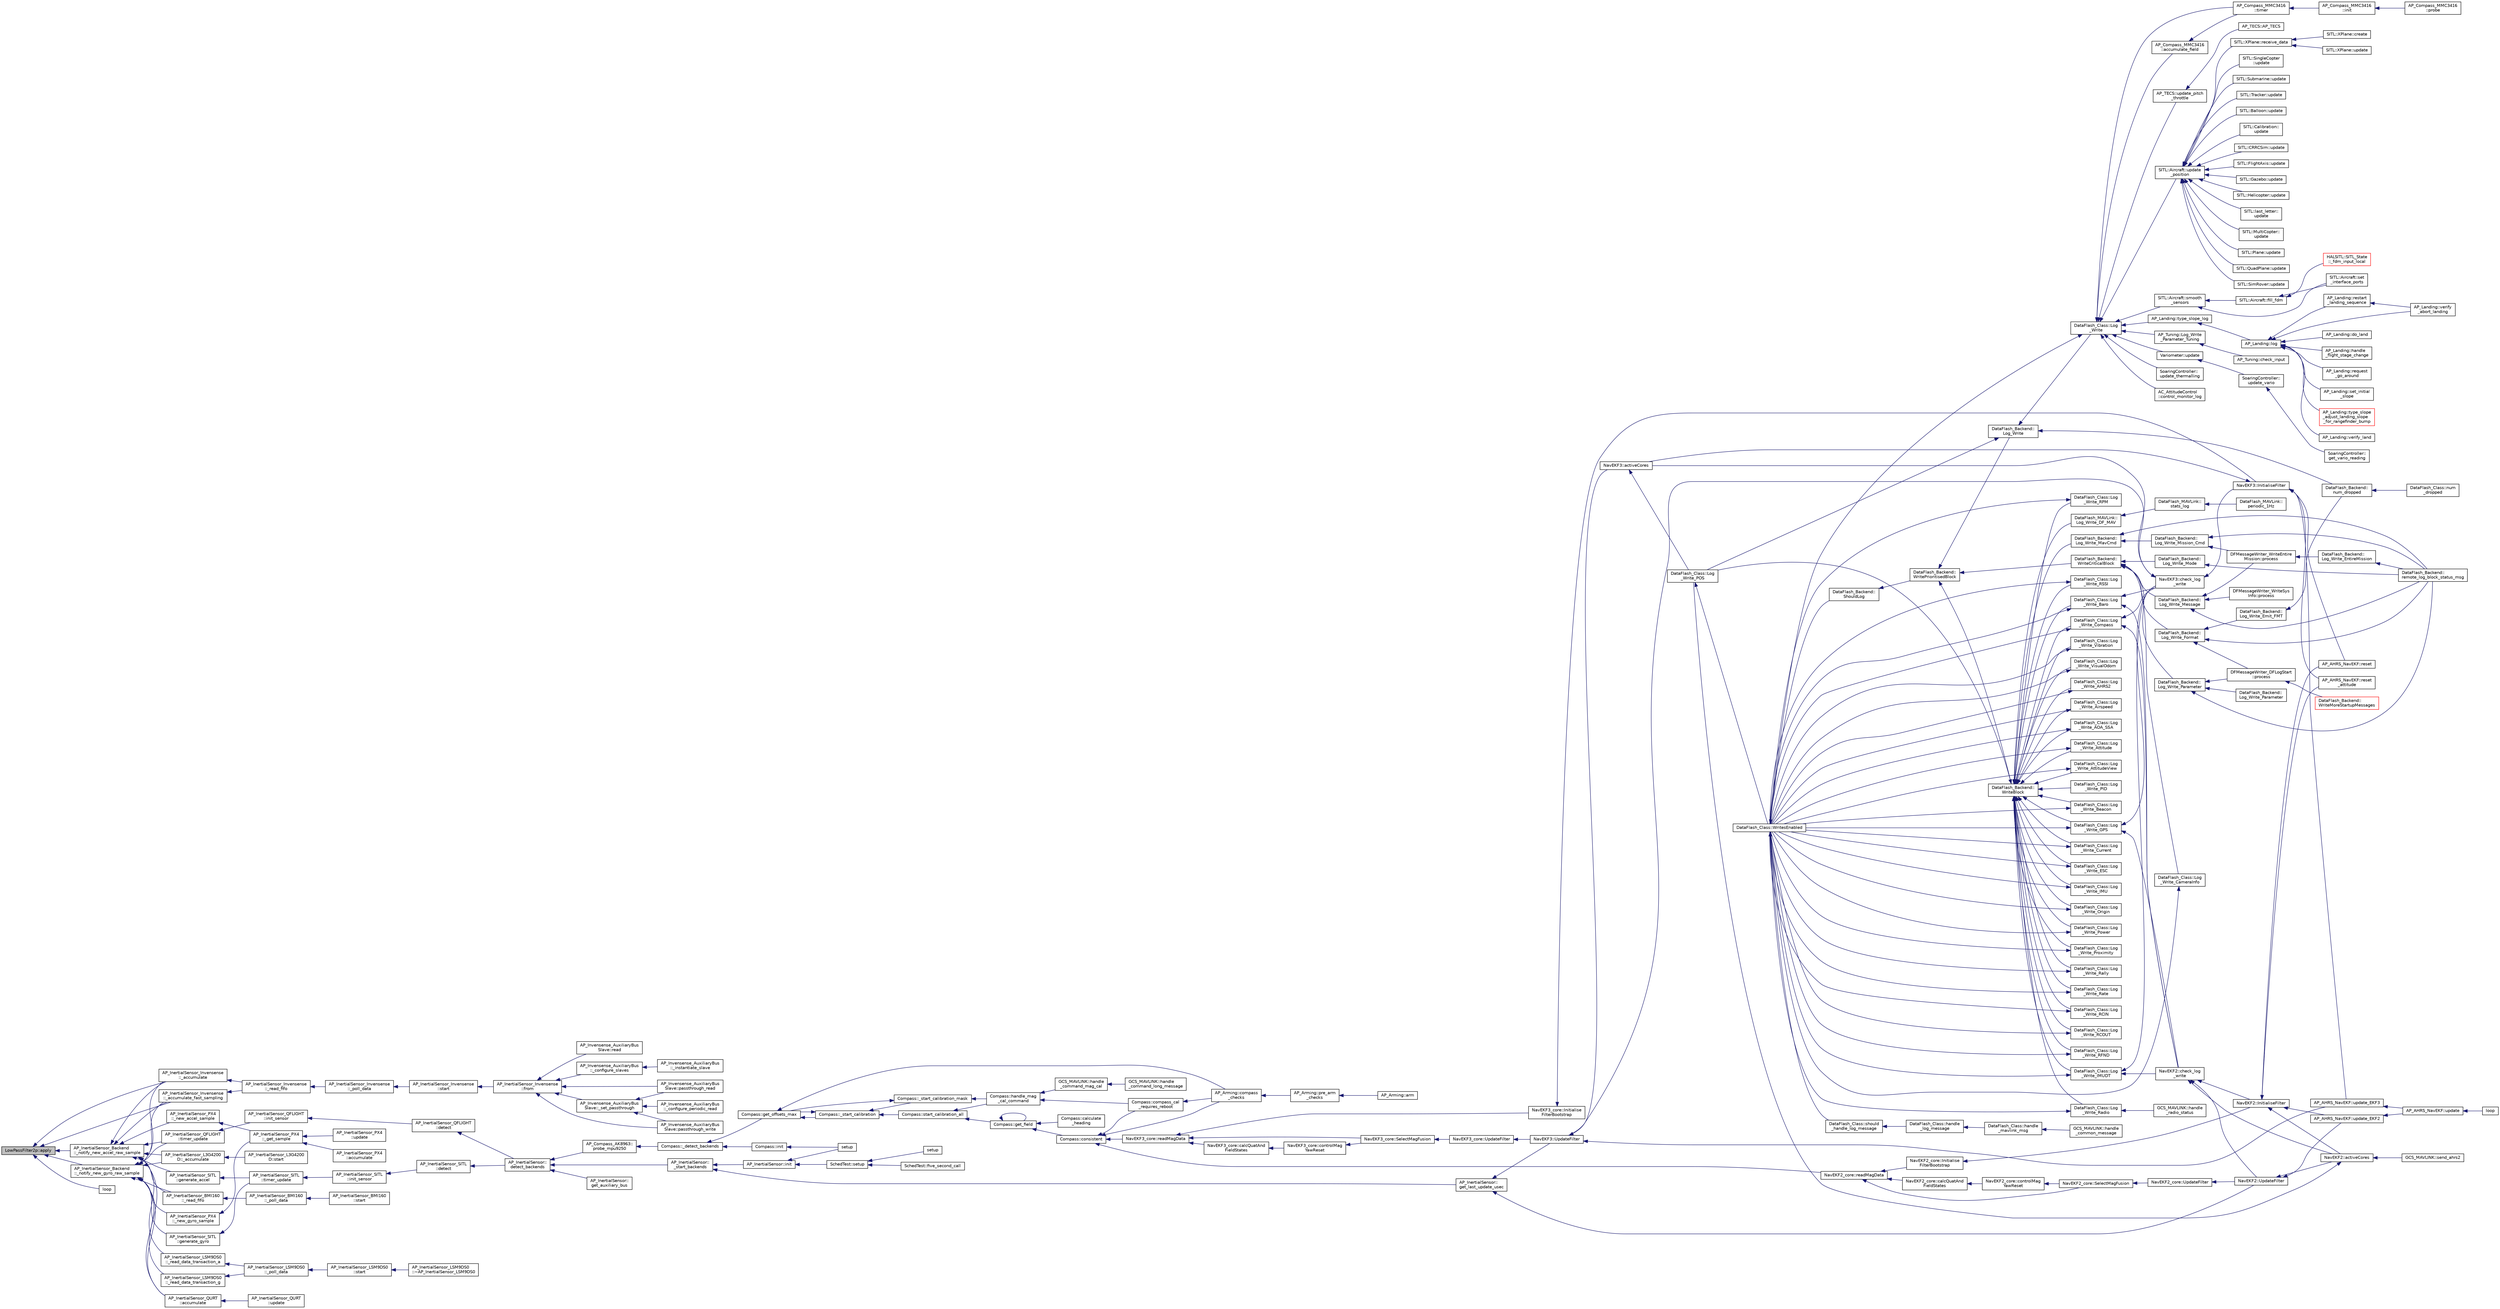 digraph "LowPassFilter2p::apply"
{
 // INTERACTIVE_SVG=YES
  edge [fontname="Helvetica",fontsize="10",labelfontname="Helvetica",labelfontsize="10"];
  node [fontname="Helvetica",fontsize="10",shape=record];
  rankdir="LR";
  Node1 [label="LowPassFilter2p::apply",height=0.2,width=0.4,color="black", fillcolor="grey75", style="filled", fontcolor="black"];
  Node1 -> Node2 [dir="back",color="midnightblue",fontsize="10",style="solid",fontname="Helvetica"];
  Node2 [label="AP_InertialSensor_Invensense\l::_accumulate",height=0.2,width=0.4,color="black", fillcolor="white", style="filled",URL="$classAP__InertialSensor__Invensense.html#a1a06a8d1e4db8924dcdcf9a6439dcaa9"];
  Node2 -> Node3 [dir="back",color="midnightblue",fontsize="10",style="solid",fontname="Helvetica"];
  Node3 [label="AP_InertialSensor_Invensense\l::_read_fifo",height=0.2,width=0.4,color="black", fillcolor="white", style="filled",URL="$classAP__InertialSensor__Invensense.html#a352da0427395f10fd6a9da9ec3a498ec"];
  Node3 -> Node4 [dir="back",color="midnightblue",fontsize="10",style="solid",fontname="Helvetica"];
  Node4 [label="AP_InertialSensor_Invensense\l::_poll_data",height=0.2,width=0.4,color="black", fillcolor="white", style="filled",URL="$classAP__InertialSensor__Invensense.html#a645c1fd527303dde9031b31544bbce6b"];
  Node4 -> Node5 [dir="back",color="midnightblue",fontsize="10",style="solid",fontname="Helvetica"];
  Node5 [label="AP_InertialSensor_Invensense\l::start",height=0.2,width=0.4,color="black", fillcolor="white", style="filled",URL="$classAP__InertialSensor__Invensense.html#ad54c13370e4efffcfa2c0eece9b53239"];
  Node5 -> Node6 [dir="back",color="midnightblue",fontsize="10",style="solid",fontname="Helvetica"];
  Node6 [label="AP_InertialSensor_Invensense\l::from",height=0.2,width=0.4,color="black", fillcolor="white", style="filled",URL="$classAP__InertialSensor__Invensense.html#a06dbf9b0eab84d31dbba20ed8acd5d3e"];
  Node6 -> Node7 [dir="back",color="midnightblue",fontsize="10",style="solid",fontname="Helvetica"];
  Node7 [label="AP_Invensense_AuxiliaryBus\l::_configure_slaves",height=0.2,width=0.4,color="black", fillcolor="white", style="filled",URL="$classAP__Invensense__AuxiliaryBus.html#a99a1e2d327b6f013cb993f46337e9021"];
  Node7 -> Node8 [dir="back",color="midnightblue",fontsize="10",style="solid",fontname="Helvetica"];
  Node8 [label="AP_Invensense_AuxiliaryBus\l::_instantiate_slave",height=0.2,width=0.4,color="black", fillcolor="white", style="filled",URL="$classAP__Invensense__AuxiliaryBus.html#a76ed6959454aec407c23fbd1a342d50b"];
  Node6 -> Node9 [dir="back",color="midnightblue",fontsize="10",style="solid",fontname="Helvetica"];
  Node9 [label="AP_Invensense_AuxiliaryBus\lSlave::_set_passthrough",height=0.2,width=0.4,color="black", fillcolor="white", style="filled",URL="$classAP__Invensense__AuxiliaryBusSlave.html#a5f0506e4a39d15484e24ef0f155c93ed"];
  Node9 -> Node10 [dir="back",color="midnightblue",fontsize="10",style="solid",fontname="Helvetica"];
  Node10 [label="AP_Invensense_AuxiliaryBus\l::_configure_periodic_read",height=0.2,width=0.4,color="black", fillcolor="white", style="filled",URL="$classAP__Invensense__AuxiliaryBus.html#a8ad647d91a1684e5525f6e2b75ff1b5e"];
  Node9 -> Node11 [dir="back",color="midnightblue",fontsize="10",style="solid",fontname="Helvetica"];
  Node11 [label="AP_Invensense_AuxiliaryBus\lSlave::passthrough_read",height=0.2,width=0.4,color="black", fillcolor="white", style="filled",URL="$classAP__Invensense__AuxiliaryBusSlave.html#aa8037d3e32a51691ad941a0b080f59c8"];
  Node9 -> Node12 [dir="back",color="midnightblue",fontsize="10",style="solid",fontname="Helvetica"];
  Node12 [label="AP_Invensense_AuxiliaryBus\lSlave::passthrough_write",height=0.2,width=0.4,color="black", fillcolor="white", style="filled",URL="$classAP__Invensense__AuxiliaryBusSlave.html#a0c70c5ce66b3d72ed65d33144168a698"];
  Node6 -> Node11 [dir="back",color="midnightblue",fontsize="10",style="solid",fontname="Helvetica"];
  Node6 -> Node12 [dir="back",color="midnightblue",fontsize="10",style="solid",fontname="Helvetica"];
  Node6 -> Node13 [dir="back",color="midnightblue",fontsize="10",style="solid",fontname="Helvetica"];
  Node13 [label="AP_Invensense_AuxiliaryBus\lSlave::read",height=0.2,width=0.4,color="black", fillcolor="white", style="filled",URL="$classAP__Invensense__AuxiliaryBusSlave.html#a6e7224e955510a4f5c44155ca5d9d9c8"];
  Node1 -> Node14 [dir="back",color="midnightblue",fontsize="10",style="solid",fontname="Helvetica"];
  Node14 [label="AP_InertialSensor_Invensense\l::_accumulate_fast_sampling",height=0.2,width=0.4,color="black", fillcolor="white", style="filled",URL="$classAP__InertialSensor__Invensense.html#aa4d24e709666169398355b5ee2a3df50"];
  Node14 -> Node3 [dir="back",color="midnightblue",fontsize="10",style="solid",fontname="Helvetica"];
  Node1 -> Node15 [dir="back",color="midnightblue",fontsize="10",style="solid",fontname="Helvetica"];
  Node15 [label="AP_InertialSensor_Backend\l::_notify_new_accel_raw_sample",height=0.2,width=0.4,color="black", fillcolor="white", style="filled",URL="$classAP__InertialSensor__Backend.html#a330d2242c139a6ec3e94e0dd7379df7c"];
  Node15 -> Node16 [dir="back",color="midnightblue",fontsize="10",style="solid",fontname="Helvetica"];
  Node16 [label="AP_InertialSensor_L3G4200\lD::_accumulate",height=0.2,width=0.4,color="black", fillcolor="white", style="filled",URL="$classAP__InertialSensor__L3G4200D.html#ab07f7d4df52cbab3fee7f509f50e81fc"];
  Node16 -> Node17 [dir="back",color="midnightblue",fontsize="10",style="solid",fontname="Helvetica"];
  Node17 [label="AP_InertialSensor_L3G4200\lD::start",height=0.2,width=0.4,color="black", fillcolor="white", style="filled",URL="$classAP__InertialSensor__L3G4200D.html#a5ddc32421474ee6f544abca47a91ae02"];
  Node15 -> Node2 [dir="back",color="midnightblue",fontsize="10",style="solid",fontname="Helvetica"];
  Node15 -> Node14 [dir="back",color="midnightblue",fontsize="10",style="solid",fontname="Helvetica"];
  Node15 -> Node18 [dir="back",color="midnightblue",fontsize="10",style="solid",fontname="Helvetica"];
  Node18 [label="AP_InertialSensor_PX4\l::_new_accel_sample",height=0.2,width=0.4,color="black", fillcolor="white", style="filled",URL="$classAP__InertialSensor__PX4.html#ab860aacad51c8894d6d05d1291d8a650"];
  Node18 -> Node19 [dir="back",color="midnightblue",fontsize="10",style="solid",fontname="Helvetica"];
  Node19 [label="AP_InertialSensor_PX4\l::_get_sample",height=0.2,width=0.4,color="black", fillcolor="white", style="filled",URL="$classAP__InertialSensor__PX4.html#a86f463cc20f89a9eb4618ed494b3adf9"];
  Node19 -> Node20 [dir="back",color="midnightblue",fontsize="10",style="solid",fontname="Helvetica"];
  Node20 [label="AP_InertialSensor_PX4\l::accumulate",height=0.2,width=0.4,color="black", fillcolor="white", style="filled",URL="$classAP__InertialSensor__PX4.html#a516abbb2b48fb56a5984e531debea68d"];
  Node19 -> Node21 [dir="back",color="midnightblue",fontsize="10",style="solid",fontname="Helvetica"];
  Node21 [label="AP_InertialSensor_PX4\l::update",height=0.2,width=0.4,color="black", fillcolor="white", style="filled",URL="$classAP__InertialSensor__PX4.html#a56c271f4293b88db34537b7a11e63157"];
  Node15 -> Node22 [dir="back",color="midnightblue",fontsize="10",style="solid",fontname="Helvetica"];
  Node22 [label="AP_InertialSensor_LSM9DS0\l::_read_data_transaction_a",height=0.2,width=0.4,color="black", fillcolor="white", style="filled",URL="$classAP__InertialSensor__LSM9DS0.html#a9e083338c81500c744790115250d5207"];
  Node22 -> Node23 [dir="back",color="midnightblue",fontsize="10",style="solid",fontname="Helvetica"];
  Node23 [label="AP_InertialSensor_LSM9DS0\l::_poll_data",height=0.2,width=0.4,color="black", fillcolor="white", style="filled",URL="$classAP__InertialSensor__LSM9DS0.html#a517db16a43fdfa7fa31615d07b225474"];
  Node23 -> Node24 [dir="back",color="midnightblue",fontsize="10",style="solid",fontname="Helvetica"];
  Node24 [label="AP_InertialSensor_LSM9DS0\l::start",height=0.2,width=0.4,color="black", fillcolor="white", style="filled",URL="$classAP__InertialSensor__LSM9DS0.html#a1fa1189f7920f61d52d526f779be3d8f"];
  Node24 -> Node25 [dir="back",color="midnightblue",fontsize="10",style="solid",fontname="Helvetica"];
  Node25 [label="AP_InertialSensor_LSM9DS0\l::~AP_InertialSensor_LSM9DS0",height=0.2,width=0.4,color="black", fillcolor="white", style="filled",URL="$classAP__InertialSensor__LSM9DS0.html#adb7e6b545d6d86adc761ef83bcee62e4"];
  Node15 -> Node26 [dir="back",color="midnightblue",fontsize="10",style="solid",fontname="Helvetica"];
  Node26 [label="AP_InertialSensor_BMI160\l::_read_fifo",height=0.2,width=0.4,color="black", fillcolor="white", style="filled",URL="$classAP__InertialSensor__BMI160.html#a1a519a3be822e3db7a19d0d0ed21d0c6"];
  Node26 -> Node27 [dir="back",color="midnightblue",fontsize="10",style="solid",fontname="Helvetica"];
  Node27 [label="AP_InertialSensor_BMI160\l::_poll_data",height=0.2,width=0.4,color="black", fillcolor="white", style="filled",URL="$classAP__InertialSensor__BMI160.html#a62d02f0977b50ee599a116e9f85d4ebc"];
  Node27 -> Node28 [dir="back",color="midnightblue",fontsize="10",style="solid",fontname="Helvetica"];
  Node28 [label="AP_InertialSensor_BMI160\l::start",height=0.2,width=0.4,color="black", fillcolor="white", style="filled",URL="$classAP__InertialSensor__BMI160.html#a786f5fe4d157ea0a2313c702402b58c5"];
  Node15 -> Node29 [dir="back",color="midnightblue",fontsize="10",style="solid",fontname="Helvetica"];
  Node29 [label="AP_InertialSensor_QURT\l::accumulate",height=0.2,width=0.4,color="black", fillcolor="white", style="filled",URL="$classAP__InertialSensor__QURT.html#ac64c9fedd2b0bcbddf29264e1bbd7af8"];
  Node29 -> Node30 [dir="back",color="midnightblue",fontsize="10",style="solid",fontname="Helvetica"];
  Node30 [label="AP_InertialSensor_QURT\l::update",height=0.2,width=0.4,color="black", fillcolor="white", style="filled",URL="$classAP__InertialSensor__QURT.html#a65aead1e6f4020fff780cbb65981fb78"];
  Node15 -> Node31 [dir="back",color="midnightblue",fontsize="10",style="solid",fontname="Helvetica"];
  Node31 [label="AP_InertialSensor_SITL\l::generate_accel",height=0.2,width=0.4,color="black", fillcolor="white", style="filled",URL="$classAP__InertialSensor__SITL.html#a8d6b8277285c6e8b6013585f403cd588"];
  Node31 -> Node32 [dir="back",color="midnightblue",fontsize="10",style="solid",fontname="Helvetica"];
  Node32 [label="AP_InertialSensor_SITL\l::timer_update",height=0.2,width=0.4,color="black", fillcolor="white", style="filled",URL="$classAP__InertialSensor__SITL.html#acb53ee7c91782608c30ff3e1c5af13e6"];
  Node32 -> Node33 [dir="back",color="midnightblue",fontsize="10",style="solid",fontname="Helvetica"];
  Node33 [label="AP_InertialSensor_SITL\l::init_sensor",height=0.2,width=0.4,color="black", fillcolor="white", style="filled",URL="$classAP__InertialSensor__SITL.html#ac44870551356848abea08bc23b2a3015"];
  Node33 -> Node34 [dir="back",color="midnightblue",fontsize="10",style="solid",fontname="Helvetica"];
  Node34 [label="AP_InertialSensor_SITL\l::detect",height=0.2,width=0.4,color="black", fillcolor="white", style="filled",URL="$classAP__InertialSensor__SITL.html#abc6d58b49a9c2dc04f884f46d948e8ed"];
  Node34 -> Node35 [dir="back",color="midnightblue",fontsize="10",style="solid",fontname="Helvetica"];
  Node35 [label="AP_InertialSensor::\ldetect_backends",height=0.2,width=0.4,color="black", fillcolor="white", style="filled",URL="$classAP__InertialSensor.html#a8967734e82a4f472c6d8ddd8db656804"];
  Node35 -> Node36 [dir="back",color="midnightblue",fontsize="10",style="solid",fontname="Helvetica"];
  Node36 [label="AP_InertialSensor::\l_start_backends",height=0.2,width=0.4,color="black", fillcolor="white", style="filled",URL="$classAP__InertialSensor.html#a9949b7e301b0d7a5f3e59385d2e8d97a"];
  Node36 -> Node37 [dir="back",color="midnightblue",fontsize="10",style="solid",fontname="Helvetica"];
  Node37 [label="AP_InertialSensor::\lget_last_update_usec",height=0.2,width=0.4,color="black", fillcolor="white", style="filled",URL="$classAP__InertialSensor.html#af507f66bb346acb0057a6ca4a3df7156"];
  Node37 -> Node38 [dir="back",color="midnightblue",fontsize="10",style="solid",fontname="Helvetica"];
  Node38 [label="NavEKF3::UpdateFilter",height=0.2,width=0.4,color="black", fillcolor="white", style="filled",URL="$classNavEKF3.html#a477020fcf29376e0c2205dbf79728104"];
  Node38 -> Node39 [dir="back",color="midnightblue",fontsize="10",style="solid",fontname="Helvetica"];
  Node39 [label="AP_AHRS_NavEKF::update_EKF3",height=0.2,width=0.4,color="black", fillcolor="white", style="filled",URL="$classAP__AHRS__NavEKF.html#a324160404f12959e955554f5aed26459"];
  Node39 -> Node40 [dir="back",color="midnightblue",fontsize="10",style="solid",fontname="Helvetica"];
  Node40 [label="AP_AHRS_NavEKF::update",height=0.2,width=0.4,color="black", fillcolor="white", style="filled",URL="$classAP__AHRS__NavEKF.html#ac8111979c5dc37a55b2c50818534ea52"];
  Node40 -> Node41 [dir="back",color="midnightblue",fontsize="10",style="solid",fontname="Helvetica"];
  Node41 [label="loop",height=0.2,width=0.4,color="black", fillcolor="white", style="filled",URL="$AHRS__Test_8cpp.html#afe461d27b9c48d5921c00d521181f12f"];
  Node38 -> Node42 [dir="back",color="midnightblue",fontsize="10",style="solid",fontname="Helvetica"];
  Node42 [label="NavEKF3::activeCores",height=0.2,width=0.4,color="black", fillcolor="white", style="filled",URL="$classNavEKF3.html#a3e1f50ad977a17222fcd7a6851b0f2ec"];
  Node42 -> Node43 [dir="back",color="midnightblue",fontsize="10",style="solid",fontname="Helvetica"];
  Node43 [label="DataFlash_Class::Log\l_Write_POS",height=0.2,width=0.4,color="black", fillcolor="white", style="filled",URL="$classDataFlash__Class.html#a46e58faaa53c44516433f6bb7bde4163"];
  Node43 -> Node44 [dir="back",color="midnightblue",fontsize="10",style="solid",fontname="Helvetica"];
  Node44 [label="DataFlash_Class::WritesEnabled",height=0.2,width=0.4,color="black", fillcolor="white", style="filled",URL="$classDataFlash__Class.html#a680528ccef337901407a125439e1f397"];
  Node44 -> Node45 [dir="back",color="midnightblue",fontsize="10",style="solid",fontname="Helvetica"];
  Node45 [label="DataFlash_Class::should\l_handle_log_message",height=0.2,width=0.4,color="black", fillcolor="white", style="filled",URL="$classDataFlash__Class.html#a1f5e7a1ba369422c7df05cd384019b0e"];
  Node45 -> Node46 [dir="back",color="midnightblue",fontsize="10",style="solid",fontname="Helvetica"];
  Node46 [label="DataFlash_Class::handle\l_log_message",height=0.2,width=0.4,color="black", fillcolor="white", style="filled",URL="$classDataFlash__Class.html#a54a0f06df82820b62ec798a212821d25"];
  Node46 -> Node47 [dir="back",color="midnightblue",fontsize="10",style="solid",fontname="Helvetica"];
  Node47 [label="DataFlash_Class::handle\l_mavlink_msg",height=0.2,width=0.4,color="black", fillcolor="white", style="filled",URL="$classDataFlash__Class.html#a06ce95acf59edd4dd3b8aa7246913e7a"];
  Node47 -> Node48 [dir="back",color="midnightblue",fontsize="10",style="solid",fontname="Helvetica"];
  Node48 [label="GCS_MAVLINK::handle\l_common_message",height=0.2,width=0.4,color="black", fillcolor="white", style="filled",URL="$structGCS__MAVLINK.html#a13da94a2548ade6552a5250eb3251e89"];
  Node44 -> Node49 [dir="back",color="midnightblue",fontsize="10",style="solid",fontname="Helvetica"];
  Node49 [label="DataFlash_Backend::\lShouldLog",height=0.2,width=0.4,color="black", fillcolor="white", style="filled",URL="$classDataFlash__Backend.html#ae29c274eff677e46bb9e404656194789"];
  Node49 -> Node50 [dir="back",color="midnightblue",fontsize="10",style="solid",fontname="Helvetica"];
  Node50 [label="DataFlash_Backend::\lWritePrioritisedBlock",height=0.2,width=0.4,color="black", fillcolor="white", style="filled",URL="$classDataFlash__Backend.html#a70bd07e118265442caab0d742cb06abc"];
  Node50 -> Node51 [dir="back",color="midnightblue",fontsize="10",style="solid",fontname="Helvetica"];
  Node51 [label="DataFlash_Backend::\lLog_Write",height=0.2,width=0.4,color="black", fillcolor="white", style="filled",URL="$classDataFlash__Backend.html#a701111d46c96bfab23971267f325ddd3"];
  Node51 -> Node52 [dir="back",color="midnightblue",fontsize="10",style="solid",fontname="Helvetica"];
  Node52 [label="DataFlash_Class::Log\l_Write",height=0.2,width=0.4,color="black", fillcolor="white", style="filled",URL="$classDataFlash__Class.html#a379c836ed19feeac263fcd994b60226b"];
  Node52 -> Node53 [dir="back",color="midnightblue",fontsize="10",style="solid",fontname="Helvetica"];
  Node53 [label="AP_Compass_MMC3416\l::accumulate_field",height=0.2,width=0.4,color="black", fillcolor="white", style="filled",URL="$classAP__Compass__MMC3416.html#aa81525e474696e469db55ad9712a1b4f"];
  Node53 -> Node54 [dir="back",color="midnightblue",fontsize="10",style="solid",fontname="Helvetica"];
  Node54 [label="AP_Compass_MMC3416\l::timer",height=0.2,width=0.4,color="black", fillcolor="white", style="filled",URL="$classAP__Compass__MMC3416.html#a8b5b61173af45f3892c51bbeda783190"];
  Node54 -> Node55 [dir="back",color="midnightblue",fontsize="10",style="solid",fontname="Helvetica"];
  Node55 [label="AP_Compass_MMC3416\l::init",height=0.2,width=0.4,color="black", fillcolor="white", style="filled",URL="$classAP__Compass__MMC3416.html#af9749d12b13a50641e4c2b7b8b702ac2"];
  Node55 -> Node56 [dir="back",color="midnightblue",fontsize="10",style="solid",fontname="Helvetica"];
  Node56 [label="AP_Compass_MMC3416\l::probe",height=0.2,width=0.4,color="black", fillcolor="white", style="filled",URL="$classAP__Compass__MMC3416.html#a45317bd66ff02b0b69e17221ff572261"];
  Node52 -> Node57 [dir="back",color="midnightblue",fontsize="10",style="solid",fontname="Helvetica"];
  Node57 [label="AC_AttitudeControl\l::control_monitor_log",height=0.2,width=0.4,color="black", fillcolor="white", style="filled",URL="$classAC__AttitudeControl.html#a24124a33c8cd7a9cd575d0c16a1e2d5b"];
  Node52 -> Node58 [dir="back",color="midnightblue",fontsize="10",style="solid",fontname="Helvetica"];
  Node58 [label="AP_Tuning::Log_Write\l_Parameter_Tuning",height=0.2,width=0.4,color="black", fillcolor="white", style="filled",URL="$classAP__Tuning.html#abc35074ce5f7c46fbbc644d80c3dc15a"];
  Node58 -> Node59 [dir="back",color="midnightblue",fontsize="10",style="solid",fontname="Helvetica"];
  Node59 [label="AP_Tuning::check_input",height=0.2,width=0.4,color="black", fillcolor="white", style="filled",URL="$classAP__Tuning.html#a26bf8c5e3711e547ce95654ca285fecb"];
  Node52 -> Node60 [dir="back",color="midnightblue",fontsize="10",style="solid",fontname="Helvetica"];
  Node60 [label="SITL::Aircraft::smooth\l_sensors",height=0.2,width=0.4,color="black", fillcolor="white", style="filled",URL="$classSITL_1_1Aircraft.html#a8b835df207c22a4d9bc24b14525ce968"];
  Node60 -> Node61 [dir="back",color="midnightblue",fontsize="10",style="solid",fontname="Helvetica"];
  Node61 [label="SITL::Aircraft::fill_fdm",height=0.2,width=0.4,color="black", fillcolor="white", style="filled",URL="$classSITL_1_1Aircraft.html#a07b38044e8a77d5f48db38e9913e06db"];
  Node61 -> Node62 [dir="back",color="midnightblue",fontsize="10",style="solid",fontname="Helvetica"];
  Node62 [label="HALSITL::SITL_State\l::_fdm_input_local",height=0.2,width=0.4,color="red", fillcolor="white", style="filled",URL="$classHALSITL_1_1SITL__State.html#a141fe78b0702ab2f2ac4cafc221fdb97"];
  Node61 -> Node63 [dir="back",color="midnightblue",fontsize="10",style="solid",fontname="Helvetica"];
  Node63 [label="SITL::Aircraft::set\l_interface_ports",height=0.2,width=0.4,color="black", fillcolor="white", style="filled",URL="$classSITL_1_1Aircraft.html#a061f04e9f5bc75cc1f250a4e7c3d8421"];
  Node60 -> Node63 [dir="back",color="midnightblue",fontsize="10",style="solid",fontname="Helvetica"];
  Node52 -> Node54 [dir="back",color="midnightblue",fontsize="10",style="solid",fontname="Helvetica"];
  Node52 -> Node64 [dir="back",color="midnightblue",fontsize="10",style="solid",fontname="Helvetica"];
  Node64 [label="AP_Landing::type_slope_log",height=0.2,width=0.4,color="black", fillcolor="white", style="filled",URL="$classAP__Landing.html#ac0b5a7424b989984441d47159f9e691c"];
  Node64 -> Node65 [dir="back",color="midnightblue",fontsize="10",style="solid",fontname="Helvetica"];
  Node65 [label="AP_Landing::log",height=0.2,width=0.4,color="black", fillcolor="white", style="filled",URL="$classAP__Landing.html#afbaa15e50629185cb1c1dcb1c41289d8"];
  Node65 -> Node66 [dir="back",color="midnightblue",fontsize="10",style="solid",fontname="Helvetica"];
  Node66 [label="AP_Landing::do_land",height=0.2,width=0.4,color="black", fillcolor="white", style="filled",URL="$classAP__Landing.html#ac7cb51eaa69d1bed262223b56ee2c4ce"];
  Node65 -> Node67 [dir="back",color="midnightblue",fontsize="10",style="solid",fontname="Helvetica"];
  Node67 [label="AP_Landing::handle\l_flight_stage_change",height=0.2,width=0.4,color="black", fillcolor="white", style="filled",URL="$classAP__Landing.html#a9f6d861fd1bf8df96c061931179095c0"];
  Node65 -> Node68 [dir="back",color="midnightblue",fontsize="10",style="solid",fontname="Helvetica"];
  Node68 [label="AP_Landing::request\l_go_around",height=0.2,width=0.4,color="black", fillcolor="white", style="filled",URL="$classAP__Landing.html#afc506451afaaca18bebe5746f1caf448"];
  Node65 -> Node69 [dir="back",color="midnightblue",fontsize="10",style="solid",fontname="Helvetica"];
  Node69 [label="AP_Landing::restart\l_landing_sequence",height=0.2,width=0.4,color="black", fillcolor="white", style="filled",URL="$classAP__Landing.html#a4cb652398231c274e6061aa6b211366b"];
  Node69 -> Node70 [dir="back",color="midnightblue",fontsize="10",style="solid",fontname="Helvetica"];
  Node70 [label="AP_Landing::verify\l_abort_landing",height=0.2,width=0.4,color="black", fillcolor="white", style="filled",URL="$classAP__Landing.html#a23d5d937afe630bfa1d3eeea5d767e4b"];
  Node65 -> Node71 [dir="back",color="midnightblue",fontsize="10",style="solid",fontname="Helvetica"];
  Node71 [label="AP_Landing::set_initial\l_slope",height=0.2,width=0.4,color="black", fillcolor="white", style="filled",URL="$classAP__Landing.html#a7e905f0cb574cb49a778b18906362736"];
  Node65 -> Node72 [dir="back",color="midnightblue",fontsize="10",style="solid",fontname="Helvetica"];
  Node72 [label="AP_Landing::type_slope\l_adjust_landing_slope\l_for_rangefinder_bump",height=0.2,width=0.4,color="red", fillcolor="white", style="filled",URL="$classAP__Landing.html#a68317a4d27e65aadc7013a9363da5ce3"];
  Node65 -> Node70 [dir="back",color="midnightblue",fontsize="10",style="solid",fontname="Helvetica"];
  Node65 -> Node73 [dir="back",color="midnightblue",fontsize="10",style="solid",fontname="Helvetica"];
  Node73 [label="AP_Landing::verify_land",height=0.2,width=0.4,color="black", fillcolor="white", style="filled",URL="$classAP__Landing.html#afdbc34de818b9cb366336c23660fd495"];
  Node52 -> Node74 [dir="back",color="midnightblue",fontsize="10",style="solid",fontname="Helvetica"];
  Node74 [label="Variometer::update",height=0.2,width=0.4,color="black", fillcolor="white", style="filled",URL="$classVariometer.html#ae8429634659d6e7f64a64992380e7b2b"];
  Node74 -> Node75 [dir="back",color="midnightblue",fontsize="10",style="solid",fontname="Helvetica"];
  Node75 [label="SoaringController::\lupdate_vario",height=0.2,width=0.4,color="black", fillcolor="white", style="filled",URL="$classSoaringController.html#a7adf701742d2ba2f2e699b9e3ce1b955"];
  Node75 -> Node76 [dir="back",color="midnightblue",fontsize="10",style="solid",fontname="Helvetica"];
  Node76 [label="SoaringController::\lget_vario_reading",height=0.2,width=0.4,color="black", fillcolor="white", style="filled",URL="$classSoaringController.html#aea41b313738070dceb7c4953d4873342"];
  Node52 -> Node77 [dir="back",color="midnightblue",fontsize="10",style="solid",fontname="Helvetica"];
  Node77 [label="AP_TECS::update_pitch\l_throttle",height=0.2,width=0.4,color="black", fillcolor="white", style="filled",URL="$classAP__TECS.html#ad9fdee521b36fe15ab8ab06a35717c5a"];
  Node77 -> Node78 [dir="back",color="midnightblue",fontsize="10",style="solid",fontname="Helvetica"];
  Node78 [label="AP_TECS::AP_TECS",height=0.2,width=0.4,color="black", fillcolor="white", style="filled",URL="$classAP__TECS.html#a01d6d2b6f4c4151838115b13020d8990"];
  Node52 -> Node79 [dir="back",color="midnightblue",fontsize="10",style="solid",fontname="Helvetica"];
  Node79 [label="SITL::Aircraft::update\l_position",height=0.2,width=0.4,color="black", fillcolor="white", style="filled",URL="$classSITL_1_1Aircraft.html#a4a72b2c0617cf55b24b062daaae685b9"];
  Node79 -> Node80 [dir="back",color="midnightblue",fontsize="10",style="solid",fontname="Helvetica"];
  Node80 [label="SITL::Balloon::update",height=0.2,width=0.4,color="black", fillcolor="white", style="filled",URL="$classSITL_1_1Balloon.html#a34f5716a3c9ba0805d89dc36656ae90c"];
  Node79 -> Node81 [dir="back",color="midnightblue",fontsize="10",style="solid",fontname="Helvetica"];
  Node81 [label="SITL::Calibration::\lupdate",height=0.2,width=0.4,color="black", fillcolor="white", style="filled",URL="$classSITL_1_1Calibration.html#a0c3f60adfbc5d68ae425883af18b62f4"];
  Node79 -> Node82 [dir="back",color="midnightblue",fontsize="10",style="solid",fontname="Helvetica"];
  Node82 [label="SITL::CRRCSim::update",height=0.2,width=0.4,color="black", fillcolor="white", style="filled",URL="$classSITL_1_1CRRCSim.html#ada236d396837feb2c5efe885ea504f87"];
  Node79 -> Node83 [dir="back",color="midnightblue",fontsize="10",style="solid",fontname="Helvetica"];
  Node83 [label="SITL::FlightAxis::update",height=0.2,width=0.4,color="black", fillcolor="white", style="filled",URL="$classSITL_1_1FlightAxis.html#abea39b8171735bf99ad90267f6be4c42"];
  Node79 -> Node84 [dir="back",color="midnightblue",fontsize="10",style="solid",fontname="Helvetica"];
  Node84 [label="SITL::Gazebo::update",height=0.2,width=0.4,color="black", fillcolor="white", style="filled",URL="$classSITL_1_1Gazebo.html#a120a541070549b98ba4740c91abf97a7"];
  Node79 -> Node85 [dir="back",color="midnightblue",fontsize="10",style="solid",fontname="Helvetica"];
  Node85 [label="SITL::Helicopter::update",height=0.2,width=0.4,color="black", fillcolor="white", style="filled",URL="$classSITL_1_1Helicopter.html#a0e8602ead0fe804552ab7ade9a1b171e"];
  Node79 -> Node86 [dir="back",color="midnightblue",fontsize="10",style="solid",fontname="Helvetica"];
  Node86 [label="SITL::last_letter::\lupdate",height=0.2,width=0.4,color="black", fillcolor="white", style="filled",URL="$classSITL_1_1last__letter.html#ae4e6d3acea9730faa873e8d25b876d19"];
  Node79 -> Node87 [dir="back",color="midnightblue",fontsize="10",style="solid",fontname="Helvetica"];
  Node87 [label="SITL::MultiCopter::\lupdate",height=0.2,width=0.4,color="black", fillcolor="white", style="filled",URL="$classSITL_1_1MultiCopter.html#ad4df8bcd20625ce425cc9d73f9aa6a20"];
  Node79 -> Node88 [dir="back",color="midnightblue",fontsize="10",style="solid",fontname="Helvetica"];
  Node88 [label="SITL::Plane::update",height=0.2,width=0.4,color="black", fillcolor="white", style="filled",URL="$classSITL_1_1Plane.html#a7852409df29e250b1903384d1446930c"];
  Node79 -> Node89 [dir="back",color="midnightblue",fontsize="10",style="solid",fontname="Helvetica"];
  Node89 [label="SITL::QuadPlane::update",height=0.2,width=0.4,color="black", fillcolor="white", style="filled",URL="$classSITL_1_1QuadPlane.html#af9068f0de1894f5afc49481c869e3b6c"];
  Node79 -> Node90 [dir="back",color="midnightblue",fontsize="10",style="solid",fontname="Helvetica"];
  Node90 [label="SITL::SimRover::update",height=0.2,width=0.4,color="black", fillcolor="white", style="filled",URL="$classSITL_1_1SimRover.html#a0692a116e9c7cff78adb0b08b0d571b2"];
  Node79 -> Node91 [dir="back",color="midnightblue",fontsize="10",style="solid",fontname="Helvetica"];
  Node91 [label="SITL::SingleCopter\l::update",height=0.2,width=0.4,color="black", fillcolor="white", style="filled",URL="$classSITL_1_1SingleCopter.html#a07d0997518b86260a6a80b914733d7b5"];
  Node79 -> Node92 [dir="back",color="midnightblue",fontsize="10",style="solid",fontname="Helvetica"];
  Node92 [label="SITL::Submarine::update",height=0.2,width=0.4,color="black", fillcolor="white", style="filled",URL="$classSITL_1_1Submarine.html#ae172876dbb527df84dfb38c9fa383878"];
  Node79 -> Node93 [dir="back",color="midnightblue",fontsize="10",style="solid",fontname="Helvetica"];
  Node93 [label="SITL::Tracker::update",height=0.2,width=0.4,color="black", fillcolor="white", style="filled",URL="$classSITL_1_1Tracker.html#aa2d26c0841ead98b60a9291eb4d74b71"];
  Node79 -> Node94 [dir="back",color="midnightblue",fontsize="10",style="solid",fontname="Helvetica"];
  Node94 [label="SITL::XPlane::receive_data",height=0.2,width=0.4,color="black", fillcolor="white", style="filled",URL="$classSITL_1_1XPlane.html#ab30e1d12c7ebc3699a29f3442804a68b"];
  Node94 -> Node95 [dir="back",color="midnightblue",fontsize="10",style="solid",fontname="Helvetica"];
  Node95 [label="SITL::XPlane::update",height=0.2,width=0.4,color="black", fillcolor="white", style="filled",URL="$classSITL_1_1XPlane.html#abc5e72c8fd3445fcb19b6b1d42ec9970"];
  Node94 -> Node96 [dir="back",color="midnightblue",fontsize="10",style="solid",fontname="Helvetica"];
  Node96 [label="SITL::XPlane::create",height=0.2,width=0.4,color="black", fillcolor="white", style="filled",URL="$classSITL_1_1XPlane.html#a5cbab32f016edeff5108ded953c17cbe"];
  Node52 -> Node97 [dir="back",color="midnightblue",fontsize="10",style="solid",fontname="Helvetica"];
  Node97 [label="SoaringController::\lupdate_thermalling",height=0.2,width=0.4,color="black", fillcolor="white", style="filled",URL="$classSoaringController.html#abfbc693fd6c93da20fb098aedf6fd596"];
  Node52 -> Node44 [dir="back",color="midnightblue",fontsize="10",style="solid",fontname="Helvetica"];
  Node51 -> Node43 [dir="back",color="midnightblue",fontsize="10",style="solid",fontname="Helvetica"];
  Node51 -> Node98 [dir="back",color="midnightblue",fontsize="10",style="solid",fontname="Helvetica"];
  Node98 [label="DataFlash_Backend::\lnum_dropped",height=0.2,width=0.4,color="black", fillcolor="white", style="filled",URL="$classDataFlash__Backend.html#a944c1f573e2cd12e7ff491d48898d446"];
  Node98 -> Node99 [dir="back",color="midnightblue",fontsize="10",style="solid",fontname="Helvetica"];
  Node99 [label="DataFlash_Class::num\l_dropped",height=0.2,width=0.4,color="black", fillcolor="white", style="filled",URL="$classDataFlash__Class.html#a3b01d9a49c319ca3995df9b1649b9249"];
  Node50 -> Node100 [dir="back",color="midnightblue",fontsize="10",style="solid",fontname="Helvetica"];
  Node100 [label="DataFlash_Backend::\lWriteBlock",height=0.2,width=0.4,color="black", fillcolor="white", style="filled",URL="$classDataFlash__Backend.html#aed94b3ad1fd7333ddd7c2e20c3433d52"];
  Node100 -> Node101 [dir="back",color="midnightblue",fontsize="10",style="solid",fontname="Helvetica"];
  Node101 [label="DataFlash_Class::Log\l_Write_AHRS2",height=0.2,width=0.4,color="black", fillcolor="white", style="filled",URL="$classDataFlash__Class.html#ad81bca014959c6b0a6714ea0d83c409f"];
  Node101 -> Node44 [dir="back",color="midnightblue",fontsize="10",style="solid",fontname="Helvetica"];
  Node100 -> Node102 [dir="back",color="midnightblue",fontsize="10",style="solid",fontname="Helvetica"];
  Node102 [label="DataFlash_Class::Log\l_Write_Airspeed",height=0.2,width=0.4,color="black", fillcolor="white", style="filled",URL="$classDataFlash__Class.html#a6a38481f36ae833e7093c41a0e72be31"];
  Node102 -> Node44 [dir="back",color="midnightblue",fontsize="10",style="solid",fontname="Helvetica"];
  Node100 -> Node103 [dir="back",color="midnightblue",fontsize="10",style="solid",fontname="Helvetica"];
  Node103 [label="DataFlash_Class::Log\l_Write_AOA_SSA",height=0.2,width=0.4,color="black", fillcolor="white", style="filled",URL="$classDataFlash__Class.html#a07c6e6dc1aeb58b8f3255a63e0d5a430"];
  Node103 -> Node44 [dir="back",color="midnightblue",fontsize="10",style="solid",fontname="Helvetica"];
  Node100 -> Node104 [dir="back",color="midnightblue",fontsize="10",style="solid",fontname="Helvetica"];
  Node104 [label="DataFlash_Class::Log\l_Write_Attitude",height=0.2,width=0.4,color="black", fillcolor="white", style="filled",URL="$classDataFlash__Class.html#a100c0458780b38dd0ccc4a7381827b3c"];
  Node104 -> Node44 [dir="back",color="midnightblue",fontsize="10",style="solid",fontname="Helvetica"];
  Node100 -> Node105 [dir="back",color="midnightblue",fontsize="10",style="solid",fontname="Helvetica"];
  Node105 [label="DataFlash_Class::Log\l_Write_AttitudeView",height=0.2,width=0.4,color="black", fillcolor="white", style="filled",URL="$classDataFlash__Class.html#abf48a5cb3c39a255385d3853beb1b5d7"];
  Node105 -> Node44 [dir="back",color="midnightblue",fontsize="10",style="solid",fontname="Helvetica"];
  Node100 -> Node106 [dir="back",color="midnightblue",fontsize="10",style="solid",fontname="Helvetica"];
  Node106 [label="DataFlash_Class::Log\l_Write_Baro",height=0.2,width=0.4,color="black", fillcolor="white", style="filled",URL="$classDataFlash__Class.html#a4a12c2f2025e0a63d6ec85602857d0cb"];
  Node106 -> Node107 [dir="back",color="midnightblue",fontsize="10",style="solid",fontname="Helvetica"];
  Node107 [label="NavEKF3::check_log\l_write",height=0.2,width=0.4,color="black", fillcolor="white", style="filled",URL="$classNavEKF3.html#afa5a1b626563d35ad95545e8f056214b"];
  Node107 -> Node108 [dir="back",color="midnightblue",fontsize="10",style="solid",fontname="Helvetica"];
  Node108 [label="NavEKF3::InitialiseFilter",height=0.2,width=0.4,color="black", fillcolor="white", style="filled",URL="$classNavEKF3.html#a07f064fa513fbb6e7188141904f3b5b5"];
  Node108 -> Node39 [dir="back",color="midnightblue",fontsize="10",style="solid",fontname="Helvetica"];
  Node108 -> Node109 [dir="back",color="midnightblue",fontsize="10",style="solid",fontname="Helvetica"];
  Node109 [label="AP_AHRS_NavEKF::reset",height=0.2,width=0.4,color="black", fillcolor="white", style="filled",URL="$classAP__AHRS__NavEKF.html#a532ff0df024a4537e5a108c42ba405a7"];
  Node108 -> Node110 [dir="back",color="midnightblue",fontsize="10",style="solid",fontname="Helvetica"];
  Node110 [label="AP_AHRS_NavEKF::reset\l_attitude",height=0.2,width=0.4,color="black", fillcolor="white", style="filled",URL="$classAP__AHRS__NavEKF.html#a9bd3c7f1793a48cd0d736b19fbfaf19a"];
  Node108 -> Node42 [dir="back",color="midnightblue",fontsize="10",style="solid",fontname="Helvetica"];
  Node107 -> Node38 [dir="back",color="midnightblue",fontsize="10",style="solid",fontname="Helvetica"];
  Node107 -> Node42 [dir="back",color="midnightblue",fontsize="10",style="solid",fontname="Helvetica"];
  Node106 -> Node111 [dir="back",color="midnightblue",fontsize="10",style="solid",fontname="Helvetica"];
  Node111 [label="NavEKF2::check_log\l_write",height=0.2,width=0.4,color="black", fillcolor="white", style="filled",URL="$classNavEKF2.html#a124df957952b2cb0c04e4318a173f67a"];
  Node111 -> Node112 [dir="back",color="midnightblue",fontsize="10",style="solid",fontname="Helvetica"];
  Node112 [label="NavEKF2::InitialiseFilter",height=0.2,width=0.4,color="black", fillcolor="white", style="filled",URL="$classNavEKF2.html#a9c447b8d84abf2dfc845ddbbbad46a2b"];
  Node112 -> Node113 [dir="back",color="midnightblue",fontsize="10",style="solid",fontname="Helvetica"];
  Node113 [label="AP_AHRS_NavEKF::update_EKF2",height=0.2,width=0.4,color="black", fillcolor="white", style="filled",URL="$classAP__AHRS__NavEKF.html#a0187c6d3d4348b002a204c05d3e94b07"];
  Node113 -> Node40 [dir="back",color="midnightblue",fontsize="10",style="solid",fontname="Helvetica"];
  Node112 -> Node109 [dir="back",color="midnightblue",fontsize="10",style="solid",fontname="Helvetica"];
  Node112 -> Node110 [dir="back",color="midnightblue",fontsize="10",style="solid",fontname="Helvetica"];
  Node112 -> Node114 [dir="back",color="midnightblue",fontsize="10",style="solid",fontname="Helvetica"];
  Node114 [label="NavEKF2::activeCores",height=0.2,width=0.4,color="black", fillcolor="white", style="filled",URL="$classNavEKF2.html#ab18af2714c15fcf190493c01e2a28c73"];
  Node114 -> Node43 [dir="back",color="midnightblue",fontsize="10",style="solid",fontname="Helvetica"];
  Node114 -> Node115 [dir="back",color="midnightblue",fontsize="10",style="solid",fontname="Helvetica"];
  Node115 [label="GCS_MAVLINK::send_ahrs2",height=0.2,width=0.4,color="black", fillcolor="white", style="filled",URL="$structGCS__MAVLINK.html#a558ba3447048b78cb9dde460053e2741"];
  Node111 -> Node116 [dir="back",color="midnightblue",fontsize="10",style="solid",fontname="Helvetica"];
  Node116 [label="NavEKF2::UpdateFilter",height=0.2,width=0.4,color="black", fillcolor="white", style="filled",URL="$classNavEKF2.html#a72815b1bbd9d7ceb0ff7ae52d14516df"];
  Node116 -> Node113 [dir="back",color="midnightblue",fontsize="10",style="solid",fontname="Helvetica"];
  Node116 -> Node114 [dir="back",color="midnightblue",fontsize="10",style="solid",fontname="Helvetica"];
  Node111 -> Node114 [dir="back",color="midnightblue",fontsize="10",style="solid",fontname="Helvetica"];
  Node106 -> Node44 [dir="back",color="midnightblue",fontsize="10",style="solid",fontname="Helvetica"];
  Node100 -> Node117 [dir="back",color="midnightblue",fontsize="10",style="solid",fontname="Helvetica"];
  Node117 [label="DataFlash_Class::Log\l_Write_Beacon",height=0.2,width=0.4,color="black", fillcolor="white", style="filled",URL="$classDataFlash__Class.html#abe412cc7c41a691691c24ec560586c45"];
  Node117 -> Node44 [dir="back",color="midnightblue",fontsize="10",style="solid",fontname="Helvetica"];
  Node100 -> Node118 [dir="back",color="midnightblue",fontsize="10",style="solid",fontname="Helvetica"];
  Node118 [label="DataFlash_Class::Log\l_Write_Compass",height=0.2,width=0.4,color="black", fillcolor="white", style="filled",URL="$classDataFlash__Class.html#a5189adf1c5da47c2149ca1d7baa745d8"];
  Node118 -> Node107 [dir="back",color="midnightblue",fontsize="10",style="solid",fontname="Helvetica"];
  Node118 -> Node111 [dir="back",color="midnightblue",fontsize="10",style="solid",fontname="Helvetica"];
  Node118 -> Node44 [dir="back",color="midnightblue",fontsize="10",style="solid",fontname="Helvetica"];
  Node100 -> Node119 [dir="back",color="midnightblue",fontsize="10",style="solid",fontname="Helvetica"];
  Node119 [label="DataFlash_Class::Log\l_Write_Current",height=0.2,width=0.4,color="black", fillcolor="white", style="filled",URL="$classDataFlash__Class.html#a6bc40fe7e7fd0b068700d5b89d85a920"];
  Node119 -> Node44 [dir="back",color="midnightblue",fontsize="10",style="solid",fontname="Helvetica"];
  Node100 -> Node120 [dir="back",color="midnightblue",fontsize="10",style="solid",fontname="Helvetica"];
  Node120 [label="DataFlash_MAVLink::\lLog_Write_DF_MAV",height=0.2,width=0.4,color="black", fillcolor="white", style="filled",URL="$classDataFlash__MAVLink.html#a4e95e48809d7011702476e879415d96c"];
  Node120 -> Node121 [dir="back",color="midnightblue",fontsize="10",style="solid",fontname="Helvetica"];
  Node121 [label="DataFlash_MAVLink::\lstats_log",height=0.2,width=0.4,color="black", fillcolor="white", style="filled",URL="$classDataFlash__MAVLink.html#af0e5de77619126d8d8d1dd06a389717d"];
  Node121 -> Node122 [dir="back",color="midnightblue",fontsize="10",style="solid",fontname="Helvetica"];
  Node122 [label="DataFlash_MAVLink::\lperiodic_1Hz",height=0.2,width=0.4,color="black", fillcolor="white", style="filled",URL="$classDataFlash__MAVLink.html#aff8ee53b8fbc202ef153f112dade8f21"];
  Node100 -> Node123 [dir="back",color="midnightblue",fontsize="10",style="solid",fontname="Helvetica"];
  Node123 [label="DataFlash_Class::Log\l_Write_ESC",height=0.2,width=0.4,color="black", fillcolor="white", style="filled",URL="$classDataFlash__Class.html#a90a22bd1a0d9fff2bde1efdf0d0c9575"];
  Node123 -> Node44 [dir="back",color="midnightblue",fontsize="10",style="solid",fontname="Helvetica"];
  Node100 -> Node124 [dir="back",color="midnightblue",fontsize="10",style="solid",fontname="Helvetica"];
  Node124 [label="DataFlash_Class::Log\l_Write_GPS",height=0.2,width=0.4,color="black", fillcolor="white", style="filled",URL="$classDataFlash__Class.html#a8a9087dec83092f0ea67b6741ff9f32e"];
  Node124 -> Node107 [dir="back",color="midnightblue",fontsize="10",style="solid",fontname="Helvetica"];
  Node124 -> Node111 [dir="back",color="midnightblue",fontsize="10",style="solid",fontname="Helvetica"];
  Node124 -> Node44 [dir="back",color="midnightblue",fontsize="10",style="solid",fontname="Helvetica"];
  Node100 -> Node125 [dir="back",color="midnightblue",fontsize="10",style="solid",fontname="Helvetica"];
  Node125 [label="DataFlash_Class::Log\l_Write_IMU",height=0.2,width=0.4,color="black", fillcolor="white", style="filled",URL="$classDataFlash__Class.html#a805d766e5347af5349e0979a2a07e452"];
  Node125 -> Node44 [dir="back",color="midnightblue",fontsize="10",style="solid",fontname="Helvetica"];
  Node100 -> Node126 [dir="back",color="midnightblue",fontsize="10",style="solid",fontname="Helvetica"];
  Node126 [label="DataFlash_Class::Log\l_Write_IMUDT",height=0.2,width=0.4,color="black", fillcolor="white", style="filled",URL="$classDataFlash__Class.html#a5835f10f0f4c71618a3793d582b3a52a"];
  Node126 -> Node107 [dir="back",color="midnightblue",fontsize="10",style="solid",fontname="Helvetica"];
  Node126 -> Node111 [dir="back",color="midnightblue",fontsize="10",style="solid",fontname="Helvetica"];
  Node126 -> Node44 [dir="back",color="midnightblue",fontsize="10",style="solid",fontname="Helvetica"];
  Node100 -> Node127 [dir="back",color="midnightblue",fontsize="10",style="solid",fontname="Helvetica"];
  Node127 [label="DataFlash_Backend::\lLog_Write_MavCmd",height=0.2,width=0.4,color="black", fillcolor="white", style="filled",URL="$classDataFlash__Backend.html#af0dcded34eb71f36ee8f910424be2061"];
  Node127 -> Node128 [dir="back",color="midnightblue",fontsize="10",style="solid",fontname="Helvetica"];
  Node128 [label="DataFlash_Backend::\lLog_Write_Mission_Cmd",height=0.2,width=0.4,color="black", fillcolor="white", style="filled",URL="$classDataFlash__Backend.html#a570580fce5fc1f96a9cfd6bb75dd8705"];
  Node128 -> Node129 [dir="back",color="midnightblue",fontsize="10",style="solid",fontname="Helvetica"];
  Node129 [label="DFMessageWriter_WriteEntire\lMission::process",height=0.2,width=0.4,color="black", fillcolor="white", style="filled",URL="$classDFMessageWriter__WriteEntireMission.html#a157afd1587cb4756d21bfd04bd64fdd1"];
  Node129 -> Node130 [dir="back",color="midnightblue",fontsize="10",style="solid",fontname="Helvetica"];
  Node130 [label="DataFlash_Backend::\lLog_Write_EntireMission",height=0.2,width=0.4,color="black", fillcolor="white", style="filled",URL="$classDataFlash__Backend.html#a2cf7e12a43bb8ebf9aa3ea073e544f40"];
  Node130 -> Node131 [dir="back",color="midnightblue",fontsize="10",style="solid",fontname="Helvetica"];
  Node131 [label="DataFlash_Backend::\lremote_log_block_status_msg",height=0.2,width=0.4,color="black", fillcolor="white", style="filled",URL="$classDataFlash__Backend.html#acc06500874549df2b2567f069176506e"];
  Node128 -> Node131 [dir="back",color="midnightblue",fontsize="10",style="solid",fontname="Helvetica"];
  Node127 -> Node131 [dir="back",color="midnightblue",fontsize="10",style="solid",fontname="Helvetica"];
  Node100 -> Node132 [dir="back",color="midnightblue",fontsize="10",style="solid",fontname="Helvetica"];
  Node132 [label="DataFlash_Class::Log\l_Write_Origin",height=0.2,width=0.4,color="black", fillcolor="white", style="filled",URL="$classDataFlash__Class.html#a7c9ea84e9cbfd62bac7f1fac7cafa562"];
  Node132 -> Node44 [dir="back",color="midnightblue",fontsize="10",style="solid",fontname="Helvetica"];
  Node100 -> Node133 [dir="back",color="midnightblue",fontsize="10",style="solid",fontname="Helvetica"];
  Node133 [label="DataFlash_Class::Log\l_Write_PID",height=0.2,width=0.4,color="black", fillcolor="white", style="filled",URL="$classDataFlash__Class.html#a92d70f9aa906b4a2ad56f88cf04630ce"];
  Node100 -> Node43 [dir="back",color="midnightblue",fontsize="10",style="solid",fontname="Helvetica"];
  Node100 -> Node134 [dir="back",color="midnightblue",fontsize="10",style="solid",fontname="Helvetica"];
  Node134 [label="DataFlash_Class::Log\l_Write_Power",height=0.2,width=0.4,color="black", fillcolor="white", style="filled",URL="$classDataFlash__Class.html#a0244745bcbf21252169dbca26be44557"];
  Node134 -> Node44 [dir="back",color="midnightblue",fontsize="10",style="solid",fontname="Helvetica"];
  Node100 -> Node135 [dir="back",color="midnightblue",fontsize="10",style="solid",fontname="Helvetica"];
  Node135 [label="DataFlash_Class::Log\l_Write_Proximity",height=0.2,width=0.4,color="black", fillcolor="white", style="filled",URL="$classDataFlash__Class.html#adebf82a1c347a2dbcaf366ea32bc3bc5"];
  Node135 -> Node44 [dir="back",color="midnightblue",fontsize="10",style="solid",fontname="Helvetica"];
  Node100 -> Node136 [dir="back",color="midnightblue",fontsize="10",style="solid",fontname="Helvetica"];
  Node136 [label="DataFlash_Class::Log\l_Write_Radio",height=0.2,width=0.4,color="black", fillcolor="white", style="filled",URL="$classDataFlash__Class.html#ae26cdaa597f952193b6be4436d55c7d6"];
  Node136 -> Node137 [dir="back",color="midnightblue",fontsize="10",style="solid",fontname="Helvetica"];
  Node137 [label="GCS_MAVLINK::handle\l_radio_status",height=0.2,width=0.4,color="black", fillcolor="white", style="filled",URL="$structGCS__MAVLINK.html#a95855cb1b5e848b644d0fdeb1009a031"];
  Node136 -> Node44 [dir="back",color="midnightblue",fontsize="10",style="solid",fontname="Helvetica"];
  Node100 -> Node138 [dir="back",color="midnightblue",fontsize="10",style="solid",fontname="Helvetica"];
  Node138 [label="DataFlash_Class::Log\l_Write_Rally",height=0.2,width=0.4,color="black", fillcolor="white", style="filled",URL="$classDataFlash__Class.html#aa4421dde08afcd932ccbe12aef85055d"];
  Node138 -> Node44 [dir="back",color="midnightblue",fontsize="10",style="solid",fontname="Helvetica"];
  Node100 -> Node139 [dir="back",color="midnightblue",fontsize="10",style="solid",fontname="Helvetica"];
  Node139 [label="DataFlash_Class::Log\l_Write_Rate",height=0.2,width=0.4,color="black", fillcolor="white", style="filled",URL="$classDataFlash__Class.html#a5db08f0e524269d5b88c5919424af11c"];
  Node139 -> Node44 [dir="back",color="midnightblue",fontsize="10",style="solid",fontname="Helvetica"];
  Node100 -> Node140 [dir="back",color="midnightblue",fontsize="10",style="solid",fontname="Helvetica"];
  Node140 [label="DataFlash_Class::Log\l_Write_RCIN",height=0.2,width=0.4,color="black", fillcolor="white", style="filled",URL="$classDataFlash__Class.html#ae3cb0f9ab8db6bcced3f504a2a767081"];
  Node140 -> Node44 [dir="back",color="midnightblue",fontsize="10",style="solid",fontname="Helvetica"];
  Node100 -> Node141 [dir="back",color="midnightblue",fontsize="10",style="solid",fontname="Helvetica"];
  Node141 [label="DataFlash_Class::Log\l_Write_RCOUT",height=0.2,width=0.4,color="black", fillcolor="white", style="filled",URL="$classDataFlash__Class.html#a365196ae7546b5065934ffbdb91066e5"];
  Node141 -> Node44 [dir="back",color="midnightblue",fontsize="10",style="solid",fontname="Helvetica"];
  Node100 -> Node142 [dir="back",color="midnightblue",fontsize="10",style="solid",fontname="Helvetica"];
  Node142 [label="DataFlash_Class::Log\l_Write_RFND",height=0.2,width=0.4,color="black", fillcolor="white", style="filled",URL="$classDataFlash__Class.html#af0a21d8a256a8e1e6f9da5566cc5a168"];
  Node142 -> Node44 [dir="back",color="midnightblue",fontsize="10",style="solid",fontname="Helvetica"];
  Node100 -> Node143 [dir="back",color="midnightblue",fontsize="10",style="solid",fontname="Helvetica"];
  Node143 [label="DataFlash_Class::Log\l_Write_RPM",height=0.2,width=0.4,color="black", fillcolor="white", style="filled",URL="$classDataFlash__Class.html#aa5d9034787597e35040f6b9624bf9b6c"];
  Node143 -> Node44 [dir="back",color="midnightblue",fontsize="10",style="solid",fontname="Helvetica"];
  Node100 -> Node144 [dir="back",color="midnightblue",fontsize="10",style="solid",fontname="Helvetica"];
  Node144 [label="DataFlash_Class::Log\l_Write_RSSI",height=0.2,width=0.4,color="black", fillcolor="white", style="filled",URL="$classDataFlash__Class.html#ab89b9493bafe090db104589de9bc100c"];
  Node144 -> Node44 [dir="back",color="midnightblue",fontsize="10",style="solid",fontname="Helvetica"];
  Node100 -> Node145 [dir="back",color="midnightblue",fontsize="10",style="solid",fontname="Helvetica"];
  Node145 [label="DataFlash_Class::Log\l_Write_Vibration",height=0.2,width=0.4,color="black", fillcolor="white", style="filled",URL="$classDataFlash__Class.html#af3e28f802f9d4f6be01a5283ada628fe"];
  Node145 -> Node44 [dir="back",color="midnightblue",fontsize="10",style="solid",fontname="Helvetica"];
  Node100 -> Node146 [dir="back",color="midnightblue",fontsize="10",style="solid",fontname="Helvetica"];
  Node146 [label="DataFlash_Class::Log\l_Write_VisualOdom",height=0.2,width=0.4,color="black", fillcolor="white", style="filled",URL="$classDataFlash__Class.html#ab9b4b0869a66719efeef76ea8da2c564"];
  Node146 -> Node44 [dir="back",color="midnightblue",fontsize="10",style="solid",fontname="Helvetica"];
  Node50 -> Node147 [dir="back",color="midnightblue",fontsize="10",style="solid",fontname="Helvetica"];
  Node147 [label="DataFlash_Backend::\lWriteCriticalBlock",height=0.2,width=0.4,color="black", fillcolor="white", style="filled",URL="$classDataFlash__Backend.html#a5be0a9e566b2b525659756204c3353b7"];
  Node147 -> Node148 [dir="back",color="midnightblue",fontsize="10",style="solid",fontname="Helvetica"];
  Node148 [label="DataFlash_Class::Log\l_Write_CameraInfo",height=0.2,width=0.4,color="black", fillcolor="white", style="filled",URL="$classDataFlash__Class.html#af027b69eefd54b04e56a821eeda76e40"];
  Node148 -> Node44 [dir="back",color="midnightblue",fontsize="10",style="solid",fontname="Helvetica"];
  Node147 -> Node149 [dir="back",color="midnightblue",fontsize="10",style="solid",fontname="Helvetica"];
  Node149 [label="DataFlash_Backend::\lLog_Write_Format",height=0.2,width=0.4,color="black", fillcolor="white", style="filled",URL="$classDataFlash__Backend.html#a33c4294acfcecd5db6c923de11893e45"];
  Node149 -> Node150 [dir="back",color="midnightblue",fontsize="10",style="solid",fontname="Helvetica"];
  Node150 [label="DataFlash_Backend::\lLog_Write_Emit_FMT",height=0.2,width=0.4,color="black", fillcolor="white", style="filled",URL="$classDataFlash__Backend.html#a0ed8c2da3963e144758e4df2f14161f8"];
  Node150 -> Node98 [dir="back",color="midnightblue",fontsize="10",style="solid",fontname="Helvetica"];
  Node149 -> Node151 [dir="back",color="midnightblue",fontsize="10",style="solid",fontname="Helvetica"];
  Node151 [label="DFMessageWriter_DFLogStart\l::process",height=0.2,width=0.4,color="black", fillcolor="white", style="filled",URL="$classDFMessageWriter__DFLogStart.html#a81d7ab192bff2616b7649f3d4bdf7ca7"];
  Node151 -> Node152 [dir="back",color="midnightblue",fontsize="10",style="solid",fontname="Helvetica"];
  Node152 [label="DataFlash_Backend::\lWriteMoreStartupMessages",height=0.2,width=0.4,color="red", fillcolor="white", style="filled",URL="$classDataFlash__Backend.html#af17a5022c4e47cfdd56c1a5887e85632"];
  Node149 -> Node131 [dir="back",color="midnightblue",fontsize="10",style="solid",fontname="Helvetica"];
  Node147 -> Node153 [dir="back",color="midnightblue",fontsize="10",style="solid",fontname="Helvetica"];
  Node153 [label="DataFlash_Backend::\lLog_Write_Message",height=0.2,width=0.4,color="black", fillcolor="white", style="filled",URL="$classDataFlash__Backend.html#a36de68caf35d162312f55f958c00fc6c"];
  Node153 -> Node154 [dir="back",color="midnightblue",fontsize="10",style="solid",fontname="Helvetica"];
  Node154 [label="DFMessageWriter_WriteSys\lInfo::process",height=0.2,width=0.4,color="black", fillcolor="white", style="filled",URL="$classDFMessageWriter__WriteSysInfo.html#a58c7b3822a65bb8415b33960266a1e83"];
  Node153 -> Node129 [dir="back",color="midnightblue",fontsize="10",style="solid",fontname="Helvetica"];
  Node153 -> Node131 [dir="back",color="midnightblue",fontsize="10",style="solid",fontname="Helvetica"];
  Node147 -> Node155 [dir="back",color="midnightblue",fontsize="10",style="solid",fontname="Helvetica"];
  Node155 [label="DataFlash_Backend::\lLog_Write_Mode",height=0.2,width=0.4,color="black", fillcolor="white", style="filled",URL="$classDataFlash__Backend.html#a09f5553f9e37e58f72cde1a95b2f20f2"];
  Node155 -> Node131 [dir="back",color="midnightblue",fontsize="10",style="solid",fontname="Helvetica"];
  Node147 -> Node156 [dir="back",color="midnightblue",fontsize="10",style="solid",fontname="Helvetica"];
  Node156 [label="DataFlash_Backend::\lLog_Write_Parameter",height=0.2,width=0.4,color="black", fillcolor="white", style="filled",URL="$classDataFlash__Backend.html#a85713efc5d4dfb01c5ef7968f9f2842e"];
  Node156 -> Node157 [dir="back",color="midnightblue",fontsize="10",style="solid",fontname="Helvetica"];
  Node157 [label="DataFlash_Backend::\lLog_Write_Parameter",height=0.2,width=0.4,color="black", fillcolor="white", style="filled",URL="$classDataFlash__Backend.html#a76b0eff7f34874f2a35c4d6241203e6f"];
  Node156 -> Node151 [dir="back",color="midnightblue",fontsize="10",style="solid",fontname="Helvetica"];
  Node156 -> Node131 [dir="back",color="midnightblue",fontsize="10",style="solid",fontname="Helvetica"];
  Node37 -> Node116 [dir="back",color="midnightblue",fontsize="10",style="solid",fontname="Helvetica"];
  Node36 -> Node158 [dir="back",color="midnightblue",fontsize="10",style="solid",fontname="Helvetica"];
  Node158 [label="AP_InertialSensor::init",height=0.2,width=0.4,color="black", fillcolor="white", style="filled",URL="$classAP__InertialSensor.html#a741065b13832b5e4c90bbae17519c0ad"];
  Node158 -> Node159 [dir="back",color="midnightblue",fontsize="10",style="solid",fontname="Helvetica"];
  Node159 [label="setup",height=0.2,width=0.4,color="black", fillcolor="white", style="filled",URL="$AHRS__Test_8cpp.html#a4fc01d736fe50cf5b977f755b675f11d"];
  Node158 -> Node160 [dir="back",color="midnightblue",fontsize="10",style="solid",fontname="Helvetica"];
  Node160 [label="SchedTest::setup",height=0.2,width=0.4,color="black", fillcolor="white", style="filled",URL="$classSchedTest.html#ae9afb73f76391e34d47286a516fe5292"];
  Node160 -> Node161 [dir="back",color="midnightblue",fontsize="10",style="solid",fontname="Helvetica"];
  Node161 [label="SchedTest::five_second_call",height=0.2,width=0.4,color="black", fillcolor="white", style="filled",URL="$classSchedTest.html#ab41681c4e9b1eda12cc3f85ed89e82cf"];
  Node160 -> Node162 [dir="back",color="midnightblue",fontsize="10",style="solid",fontname="Helvetica"];
  Node162 [label="setup",height=0.2,width=0.4,color="black", fillcolor="white", style="filled",URL="$Scheduler__test_8cpp.html#a7dfd9b79bc5a37d7df40207afbc5431f"];
  Node35 -> Node163 [dir="back",color="midnightblue",fontsize="10",style="solid",fontname="Helvetica"];
  Node163 [label="AP_InertialSensor::\lget_auxiliary_bus",height=0.2,width=0.4,color="black", fillcolor="white", style="filled",URL="$classAP__InertialSensor.html#ad649def5689aecaebca16cf910d77fd8"];
  Node35 -> Node164 [dir="back",color="midnightblue",fontsize="10",style="solid",fontname="Helvetica"];
  Node164 [label="AP_Compass_AK8963::\lprobe_mpu9250",height=0.2,width=0.4,color="black", fillcolor="white", style="filled",URL="$classAP__Compass__AK8963.html#ade5c3fa84cb0026597de2641ea373274"];
  Node164 -> Node165 [dir="back",color="midnightblue",fontsize="10",style="solid",fontname="Helvetica"];
  Node165 [label="Compass::_detect_backends",height=0.2,width=0.4,color="black", fillcolor="white", style="filled",URL="$classCompass.html#a1c48170d8c8966b22fb150b1634443ec"];
  Node165 -> Node166 [dir="back",color="midnightblue",fontsize="10",style="solid",fontname="Helvetica"];
  Node166 [label="Compass::get_offsets_max",height=0.2,width=0.4,color="black", fillcolor="white", style="filled",URL="$classCompass.html#aff3220e1a557a75480e4c2dbbde72973"];
  Node166 -> Node167 [dir="back",color="midnightblue",fontsize="10",style="solid",fontname="Helvetica"];
  Node167 [label="Compass::_start_calibration",height=0.2,width=0.4,color="black", fillcolor="white", style="filled",URL="$classCompass.html#a702eb9d33ff1f5ada05b67f9b2219f9a"];
  Node167 -> Node168 [dir="back",color="midnightblue",fontsize="10",style="solid",fontname="Helvetica"];
  Node168 [label="Compass::_start_calibration_mask",height=0.2,width=0.4,color="black", fillcolor="white", style="filled",URL="$classCompass.html#afdd4d0c78f52388a68dfc07deeec11a6"];
  Node168 -> Node166 [dir="back",color="midnightblue",fontsize="10",style="solid",fontname="Helvetica"];
  Node168 -> Node169 [dir="back",color="midnightblue",fontsize="10",style="solid",fontname="Helvetica"];
  Node169 [label="Compass::handle_mag\l_cal_command",height=0.2,width=0.4,color="black", fillcolor="white", style="filled",URL="$classCompass.html#ab4993a08b27d38ebb96276dc40c5f5fb"];
  Node169 -> Node170 [dir="back",color="midnightblue",fontsize="10",style="solid",fontname="Helvetica"];
  Node170 [label="Compass::compass_cal\l_requires_reboot",height=0.2,width=0.4,color="black", fillcolor="white", style="filled",URL="$classCompass.html#a71d8ad1cb96263dfe4c0f712f14fac97"];
  Node170 -> Node171 [dir="back",color="midnightblue",fontsize="10",style="solid",fontname="Helvetica"];
  Node171 [label="AP_Arming::compass\l_checks",height=0.2,width=0.4,color="black", fillcolor="white", style="filled",URL="$classAP__Arming.html#a24332b3f5e2e233914bce12e69ae9564"];
  Node171 -> Node172 [dir="back",color="midnightblue",fontsize="10",style="solid",fontname="Helvetica"];
  Node172 [label="AP_Arming::pre_arm\l_checks",height=0.2,width=0.4,color="black", fillcolor="white", style="filled",URL="$classAP__Arming.html#a73c03baf7f22b7124a2ac9e9286a850a"];
  Node172 -> Node173 [dir="back",color="midnightblue",fontsize="10",style="solid",fontname="Helvetica"];
  Node173 [label="AP_Arming::arm",height=0.2,width=0.4,color="black", fillcolor="white", style="filled",URL="$classAP__Arming.html#a47b859d9929a736df2f08a1cad03efcb"];
  Node169 -> Node174 [dir="back",color="midnightblue",fontsize="10",style="solid",fontname="Helvetica"];
  Node174 [label="GCS_MAVLINK::handle\l_command_mag_cal",height=0.2,width=0.4,color="black", fillcolor="white", style="filled",URL="$structGCS__MAVLINK.html#acc3f14c49157522bc5c00c3fe1c1b553"];
  Node174 -> Node175 [dir="back",color="midnightblue",fontsize="10",style="solid",fontname="Helvetica"];
  Node175 [label="GCS_MAVLINK::handle\l_command_long_message",height=0.2,width=0.4,color="black", fillcolor="white", style="filled",URL="$structGCS__MAVLINK.html#ada9816ba563e134b421cb5bcc7b21ed6"];
  Node167 -> Node166 [dir="back",color="midnightblue",fontsize="10",style="solid",fontname="Helvetica"];
  Node167 -> Node176 [dir="back",color="midnightblue",fontsize="10",style="solid",fontname="Helvetica"];
  Node176 [label="Compass::start_calibration_all",height=0.2,width=0.4,color="black", fillcolor="white", style="filled",URL="$classCompass.html#a785cd621a6ecd49077881299ff1edba7"];
  Node176 -> Node177 [dir="back",color="midnightblue",fontsize="10",style="solid",fontname="Helvetica"];
  Node177 [label="Compass::get_field",height=0.2,width=0.4,color="black", fillcolor="white", style="filled",URL="$classCompass.html#a22ce936207eeda5d3fa55237271cef3e"];
  Node177 -> Node178 [dir="back",color="midnightblue",fontsize="10",style="solid",fontname="Helvetica"];
  Node178 [label="Compass::calculate\l_heading",height=0.2,width=0.4,color="black", fillcolor="white", style="filled",URL="$classCompass.html#a518ff958770a39bc265f93d22e071212"];
  Node177 -> Node179 [dir="back",color="midnightblue",fontsize="10",style="solid",fontname="Helvetica"];
  Node179 [label="Compass::consistent",height=0.2,width=0.4,color="black", fillcolor="white", style="filled",URL="$classCompass.html#a59f46d32a935d4faecc4a28d262c4388"];
  Node179 -> Node170 [dir="back",color="midnightblue",fontsize="10",style="solid",fontname="Helvetica"];
  Node179 -> Node171 [dir="back",color="midnightblue",fontsize="10",style="solid",fontname="Helvetica"];
  Node179 -> Node180 [dir="back",color="midnightblue",fontsize="10",style="solid",fontname="Helvetica"];
  Node180 [label="NavEKF2_core::readMagData",height=0.2,width=0.4,color="black", fillcolor="white", style="filled",URL="$classNavEKF2__core.html#abf6ac301297f486d9690d97c7a19dad8"];
  Node180 -> Node181 [dir="back",color="midnightblue",fontsize="10",style="solid",fontname="Helvetica"];
  Node181 [label="NavEKF2_core::Initialise\lFilterBootstrap",height=0.2,width=0.4,color="black", fillcolor="white", style="filled",URL="$classNavEKF2__core.html#a4a06ae47c3edebdecd2b179a0567f00b"];
  Node181 -> Node112 [dir="back",color="midnightblue",fontsize="10",style="solid",fontname="Helvetica"];
  Node180 -> Node182 [dir="back",color="midnightblue",fontsize="10",style="solid",fontname="Helvetica"];
  Node182 [label="NavEKF2_core::calcQuatAnd\lFieldStates",height=0.2,width=0.4,color="black", fillcolor="white", style="filled",URL="$classNavEKF2__core.html#af6d172634e15ba1643bf4c53c390f5e2"];
  Node182 -> Node183 [dir="back",color="midnightblue",fontsize="10",style="solid",fontname="Helvetica"];
  Node183 [label="NavEKF2_core::controlMag\lYawReset",height=0.2,width=0.4,color="black", fillcolor="white", style="filled",URL="$classNavEKF2__core.html#a3989e564224adfa26b0e32a5a03aca10"];
  Node183 -> Node184 [dir="back",color="midnightblue",fontsize="10",style="solid",fontname="Helvetica"];
  Node184 [label="NavEKF2_core::SelectMagFusion",height=0.2,width=0.4,color="black", fillcolor="white", style="filled",URL="$classNavEKF2__core.html#aa0f6cd840e93e0233f056c88ce45ef85"];
  Node184 -> Node185 [dir="back",color="midnightblue",fontsize="10",style="solid",fontname="Helvetica"];
  Node185 [label="NavEKF2_core::UpdateFilter",height=0.2,width=0.4,color="black", fillcolor="white", style="filled",URL="$classNavEKF2__core.html#a5f5c815cbd5ebba30d731f89f87726c3"];
  Node185 -> Node116 [dir="back",color="midnightblue",fontsize="10",style="solid",fontname="Helvetica"];
  Node180 -> Node184 [dir="back",color="midnightblue",fontsize="10",style="solid",fontname="Helvetica"];
  Node179 -> Node186 [dir="back",color="midnightblue",fontsize="10",style="solid",fontname="Helvetica"];
  Node186 [label="NavEKF3_core::readMagData",height=0.2,width=0.4,color="black", fillcolor="white", style="filled",URL="$classNavEKF3__core.html#a39fe9f76e9c368cba51e9af9b2367513"];
  Node186 -> Node187 [dir="back",color="midnightblue",fontsize="10",style="solid",fontname="Helvetica"];
  Node187 [label="NavEKF3_core::Initialise\lFilterBootstrap",height=0.2,width=0.4,color="black", fillcolor="white", style="filled",URL="$classNavEKF3__core.html#aae18ada44b1b7be0d45af03391ef961a"];
  Node187 -> Node108 [dir="back",color="midnightblue",fontsize="10",style="solid",fontname="Helvetica"];
  Node186 -> Node188 [dir="back",color="midnightblue",fontsize="10",style="solid",fontname="Helvetica"];
  Node188 [label="NavEKF3_core::calcQuatAnd\lFieldStates",height=0.2,width=0.4,color="black", fillcolor="white", style="filled",URL="$classNavEKF3__core.html#a93a3f4411a8dc4df4819e13856d037d5"];
  Node188 -> Node189 [dir="back",color="midnightblue",fontsize="10",style="solid",fontname="Helvetica"];
  Node189 [label="NavEKF3_core::controlMag\lYawReset",height=0.2,width=0.4,color="black", fillcolor="white", style="filled",URL="$classNavEKF3__core.html#ae050fc8e6c45d5134f8cba8dabc719e8"];
  Node189 -> Node190 [dir="back",color="midnightblue",fontsize="10",style="solid",fontname="Helvetica"];
  Node190 [label="NavEKF3_core::SelectMagFusion",height=0.2,width=0.4,color="black", fillcolor="white", style="filled",URL="$classNavEKF3__core.html#a800d407d377e6532d563c68cc3c731d8"];
  Node190 -> Node191 [dir="back",color="midnightblue",fontsize="10",style="solid",fontname="Helvetica"];
  Node191 [label="NavEKF3_core::UpdateFilter",height=0.2,width=0.4,color="black", fillcolor="white", style="filled",URL="$classNavEKF3__core.html#a2a7fae9e0bf2ce6fc2f9b3918dc168d3"];
  Node191 -> Node38 [dir="back",color="midnightblue",fontsize="10",style="solid",fontname="Helvetica"];
  Node186 -> Node190 [dir="back",color="midnightblue",fontsize="10",style="solid",fontname="Helvetica"];
  Node177 -> Node177 [dir="back",color="midnightblue",fontsize="10",style="solid",fontname="Helvetica"];
  Node176 -> Node169 [dir="back",color="midnightblue",fontsize="10",style="solid",fontname="Helvetica"];
  Node166 -> Node171 [dir="back",color="midnightblue",fontsize="10",style="solid",fontname="Helvetica"];
  Node165 -> Node192 [dir="back",color="midnightblue",fontsize="10",style="solid",fontname="Helvetica"];
  Node192 [label="Compass::init",height=0.2,width=0.4,color="black", fillcolor="white", style="filled",URL="$classCompass.html#a190aefc281aba88c7b16e4fc58035c5e"];
  Node192 -> Node159 [dir="back",color="midnightblue",fontsize="10",style="solid",fontname="Helvetica"];
  Node15 -> Node193 [dir="back",color="midnightblue",fontsize="10",style="solid",fontname="Helvetica"];
  Node193 [label="AP_InertialSensor_QFLIGHT\l::timer_update",height=0.2,width=0.4,color="black", fillcolor="white", style="filled",URL="$classAP__InertialSensor__QFLIGHT.html#a995eedfc1f2c8c01d00815aed816db6d"];
  Node193 -> Node194 [dir="back",color="midnightblue",fontsize="10",style="solid",fontname="Helvetica"];
  Node194 [label="AP_InertialSensor_QFLIGHT\l::init_sensor",height=0.2,width=0.4,color="black", fillcolor="white", style="filled",URL="$classAP__InertialSensor__QFLIGHT.html#abdba074dae77ff53a2e616499b5cd01c"];
  Node194 -> Node195 [dir="back",color="midnightblue",fontsize="10",style="solid",fontname="Helvetica"];
  Node195 [label="AP_InertialSensor_QFLIGHT\l::detect",height=0.2,width=0.4,color="black", fillcolor="white", style="filled",URL="$classAP__InertialSensor__QFLIGHT.html#aa0bf9146609415c6ecefacdcb336574c"];
  Node195 -> Node35 [dir="back",color="midnightblue",fontsize="10",style="solid",fontname="Helvetica"];
  Node1 -> Node196 [dir="back",color="midnightblue",fontsize="10",style="solid",fontname="Helvetica"];
  Node196 [label="AP_InertialSensor_Backend\l::_notify_new_gyro_raw_sample",height=0.2,width=0.4,color="black", fillcolor="white", style="filled",URL="$classAP__InertialSensor__Backend.html#a32a5d3f083aae76feb1f3e9cbf3cc095"];
  Node196 -> Node16 [dir="back",color="midnightblue",fontsize="10",style="solid",fontname="Helvetica"];
  Node196 -> Node2 [dir="back",color="midnightblue",fontsize="10",style="solid",fontname="Helvetica"];
  Node196 -> Node14 [dir="back",color="midnightblue",fontsize="10",style="solid",fontname="Helvetica"];
  Node196 -> Node197 [dir="back",color="midnightblue",fontsize="10",style="solid",fontname="Helvetica"];
  Node197 [label="AP_InertialSensor_PX4\l::_new_gyro_sample",height=0.2,width=0.4,color="black", fillcolor="white", style="filled",URL="$classAP__InertialSensor__PX4.html#a257fdff6435bb9addd12e3ba161c4c12"];
  Node197 -> Node19 [dir="back",color="midnightblue",fontsize="10",style="solid",fontname="Helvetica"];
  Node196 -> Node198 [dir="back",color="midnightblue",fontsize="10",style="solid",fontname="Helvetica"];
  Node198 [label="AP_InertialSensor_LSM9DS0\l::_read_data_transaction_g",height=0.2,width=0.4,color="black", fillcolor="white", style="filled",URL="$classAP__InertialSensor__LSM9DS0.html#a8d90205092ed9e6b959fe3da5f4f6477"];
  Node198 -> Node23 [dir="back",color="midnightblue",fontsize="10",style="solid",fontname="Helvetica"];
  Node196 -> Node26 [dir="back",color="midnightblue",fontsize="10",style="solid",fontname="Helvetica"];
  Node196 -> Node29 [dir="back",color="midnightblue",fontsize="10",style="solid",fontname="Helvetica"];
  Node196 -> Node199 [dir="back",color="midnightblue",fontsize="10",style="solid",fontname="Helvetica"];
  Node199 [label="AP_InertialSensor_SITL\l::generate_gyro",height=0.2,width=0.4,color="black", fillcolor="white", style="filled",URL="$classAP__InertialSensor__SITL.html#a884efe3040d8e915376390a36d778398"];
  Node199 -> Node32 [dir="back",color="midnightblue",fontsize="10",style="solid",fontname="Helvetica"];
  Node196 -> Node193 [dir="back",color="midnightblue",fontsize="10",style="solid",fontname="Helvetica"];
  Node1 -> Node200 [dir="back",color="midnightblue",fontsize="10",style="solid",fontname="Helvetica"];
  Node200 [label="loop",height=0.2,width=0.4,color="black", fillcolor="white", style="filled",URL="$examples_2LowPassFilter2p_2LowPassFilter2p_8cpp.html#afe461d27b9c48d5921c00d521181f12f"];
}
